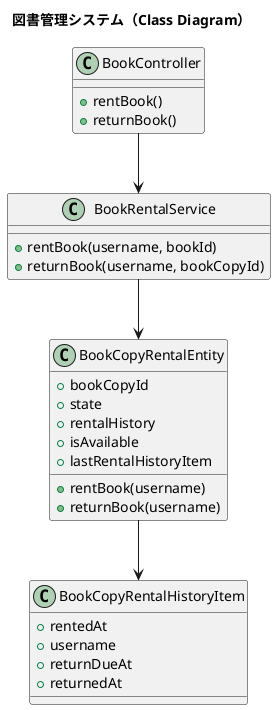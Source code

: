 @startuml
title 図書管理システム（Class Diagram）

class BookController {
    + rentBook()
    + returnBook()
}

class BookRentalService {
    + rentBook(username, bookId)
    + returnBook(username, bookCopyId)
}

BookController --> BookRentalService

class BookCopyRentalEntity {
    + bookCopyId
    + state
    + rentalHistory
    + isAvailable
    + lastRentalHistoryItem
    + rentBook(username)
    + returnBook(username)
}

BookRentalService --> BookCopyRentalEntity

class BookCopyRentalHistoryItem {
    + rentedAt
    + username
    + returnDueAt
    + returnedAt
}

BookCopyRentalEntity --> BookCopyRentalHistoryItem

@enduml
